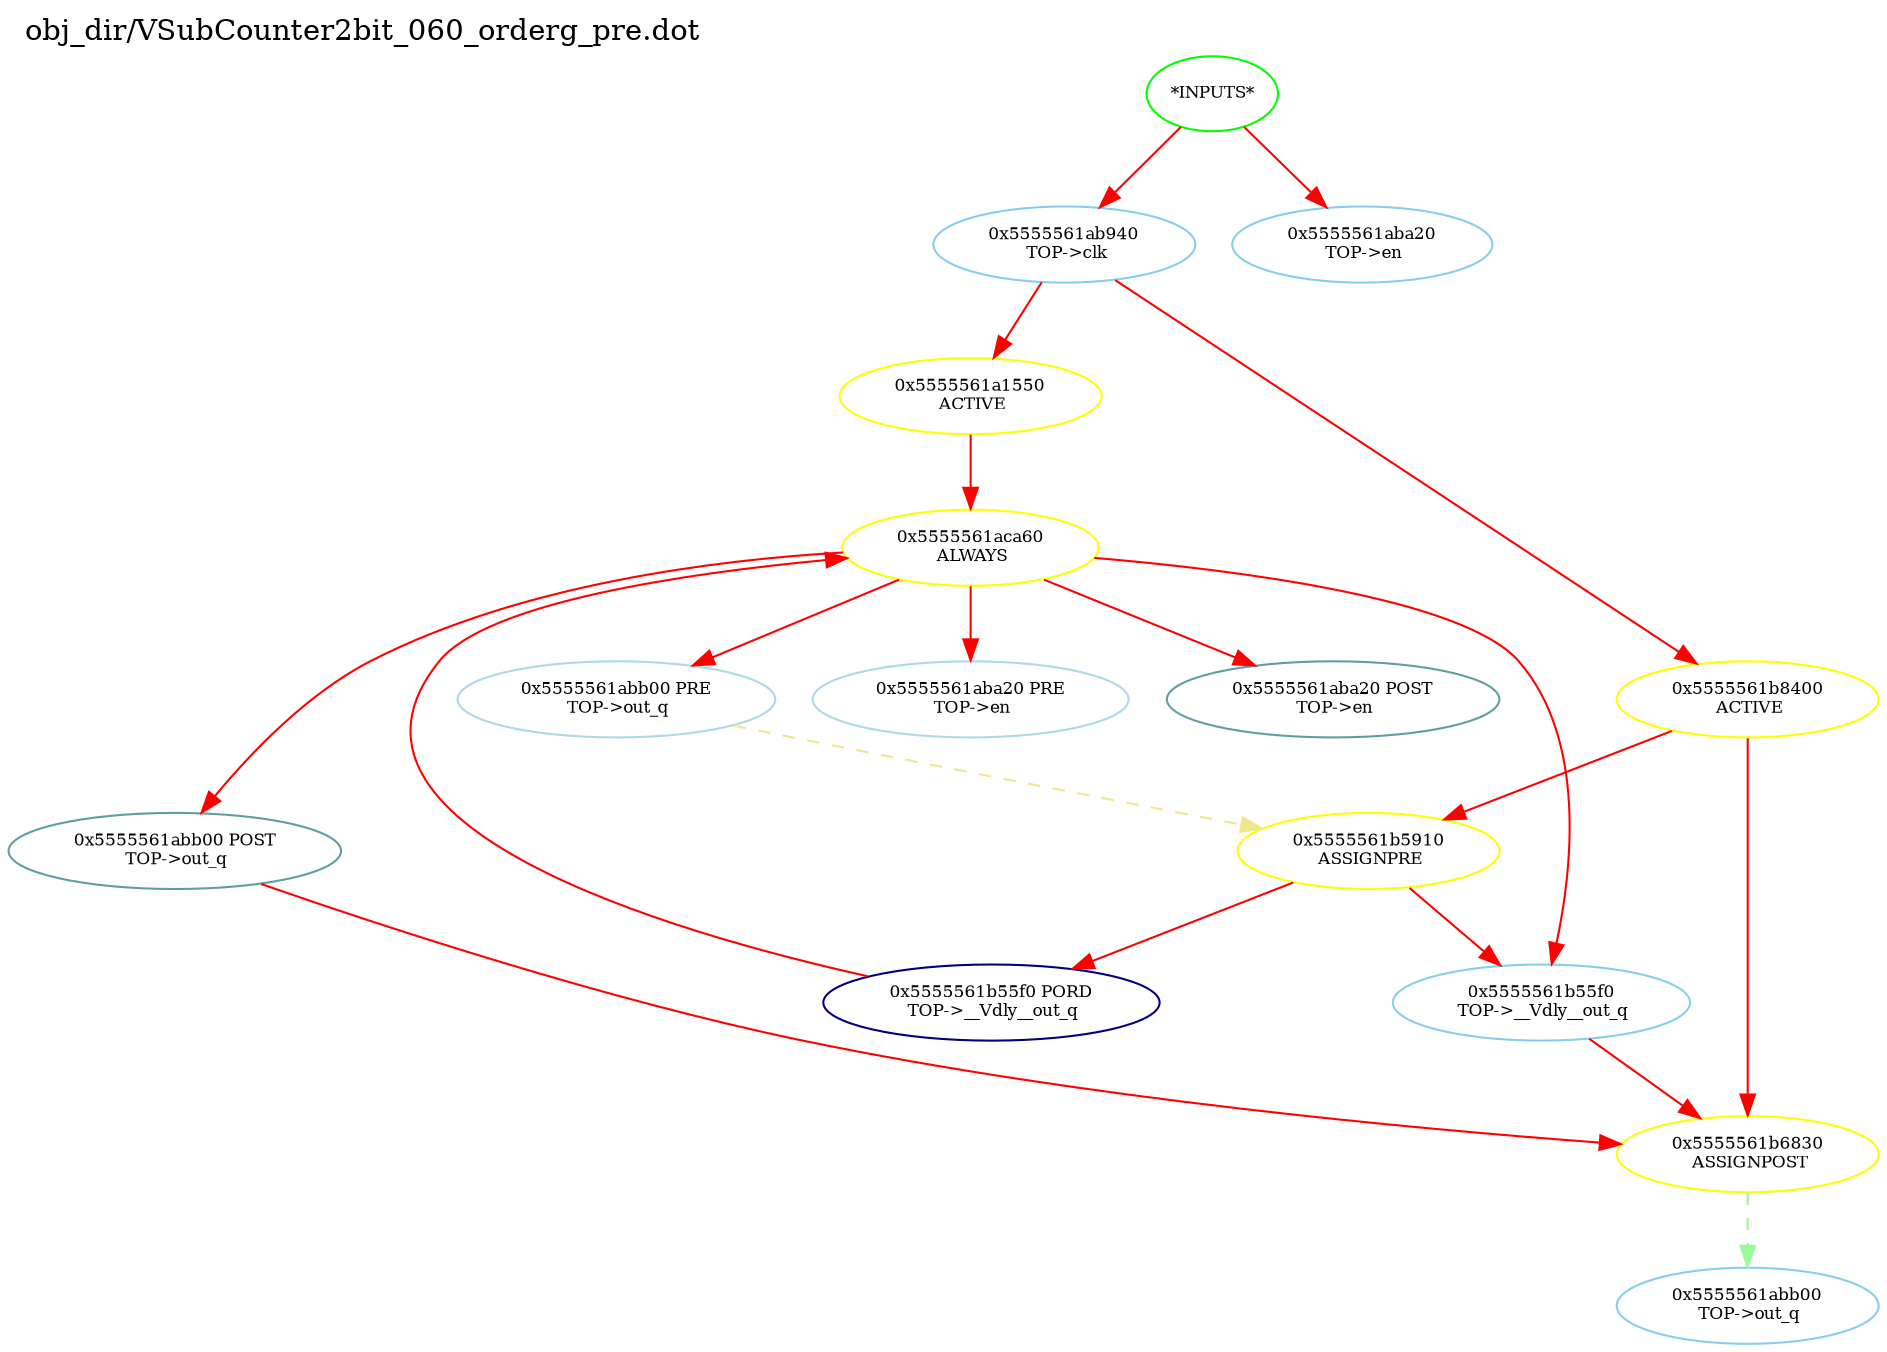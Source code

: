 digraph v3graph {
	graph	[label="obj_dir/VSubCounter2bit_060_orderg_pre.dot",
		 labelloc=t, labeljust=l,
		 //size="7.5,10",
		 rankdir=TB];
	n0	[fontsize=8 label="*INPUTS*", color=green];
	n0x5555561ab780_1	[fontsize=8 label="0x5555561ab940\n TOP->clk", color=skyblue];
	n0x5555561ab780_2	[fontsize=8 label="0x5555561aba20\n TOP->en", color=skyblue];
	n0x5555561ab780_3	[fontsize=8 label="0x5555561a1550\n ACTIVE", color=yellow];
	n0x5555561ab780_4	[fontsize=8 label="0x5555561aca60\n ALWAYS", color=yellow];
	n0x5555561ab780_5	[fontsize=8 label="0x5555561aba20 PRE\n TOP->en", color=lightblue];
	n0x5555561ab780_6	[fontsize=8 label="0x5555561aba20 POST\n TOP->en", color=CadetBlue];
	n0x5555561ab780_7	[fontsize=8 label="0x5555561abb00 PRE\n TOP->out_q", color=lightblue];
	n0x5555561ab780_8	[fontsize=8 label="0x5555561abb00 POST\n TOP->out_q", color=CadetBlue];
	n0x5555561ab780_9	[fontsize=8 label="0x5555561b55f0 PORD\n TOP->__Vdly__out_q", color=NavyBlue];
	n0x5555561ab780_10	[fontsize=8 label="0x5555561b55f0\n TOP->__Vdly__out_q", color=skyblue];
	n0x5555561ab780_11	[fontsize=8 label="0x5555561b8400\n ACTIVE", color=yellow];
	n0x5555561ab780_12	[fontsize=8 label="0x5555561b5910\n ASSIGNPRE", color=yellow];
	n0x5555561ab780_13	[fontsize=8 label="0x5555561b6830\n ASSIGNPOST", color=yellow];
	n0x5555561ab780_14	[fontsize=8 label="0x5555561abb00\n TOP->out_q", color=skyblue];
	n0 -> n0x5555561ab780_1 [fontsize=8 label="" weight=1 color=red];
	n0 -> n0x5555561ab780_2 [fontsize=8 label="" weight=1 color=red];
	n0x5555561ab780_1 -> n0x5555561ab780_3 [fontsize=8 label="" weight=8 color=red];
	n0x5555561ab780_1 -> n0x5555561ab780_11 [fontsize=8 label="" weight=8 color=red];
	n0x5555561ab780_3 -> n0x5555561ab780_4 [fontsize=8 label="" weight=32 color=red];
	n0x5555561ab780_4 -> n0x5555561ab780_5 [fontsize=8 label="" weight=32 color=red];
	n0x5555561ab780_4 -> n0x5555561ab780_6 [fontsize=8 label="" weight=2 color=red];
	n0x5555561ab780_4 -> n0x5555561ab780_7 [fontsize=8 label="" weight=32 color=red];
	n0x5555561ab780_4 -> n0x5555561ab780_8 [fontsize=8 label="" weight=2 color=red];
	n0x5555561ab780_4 -> n0x5555561ab780_10 [fontsize=8 label="" weight=32 color=red];
	n0x5555561ab780_7 -> n0x5555561ab780_12 [fontsize=8 label="" weight=3 color=khaki style=dashed];
	n0x5555561ab780_8 -> n0x5555561ab780_13 [fontsize=8 label="" weight=2 color=red];
	n0x5555561ab780_9 -> n0x5555561ab780_4 [fontsize=8 label="" weight=32 color=red];
	n0x5555561ab780_10 -> n0x5555561ab780_13 [fontsize=8 label="" weight=8 color=red];
	n0x5555561ab780_11 -> n0x5555561ab780_12 [fontsize=8 label="" weight=32 color=red];
	n0x5555561ab780_11 -> n0x5555561ab780_13 [fontsize=8 label="" weight=32 color=red];
	n0x5555561ab780_12 -> n0x5555561ab780_9 [fontsize=8 label="" weight=32 color=red];
	n0x5555561ab780_12 -> n0x5555561ab780_10 [fontsize=8 label="" weight=32 color=red];
	n0x5555561ab780_13 -> n0x5555561ab780_14 [fontsize=8 label="" weight=1 color=PaleGreen style=dashed];
}
